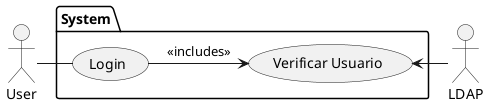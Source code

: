 @startuml
Actor User
Actor LDAP
package System{
User - (Login)
(Login) -> (Verificar Usuario):<<includes>>
(Verificar Usuario) <- LDAP
}
@enduml